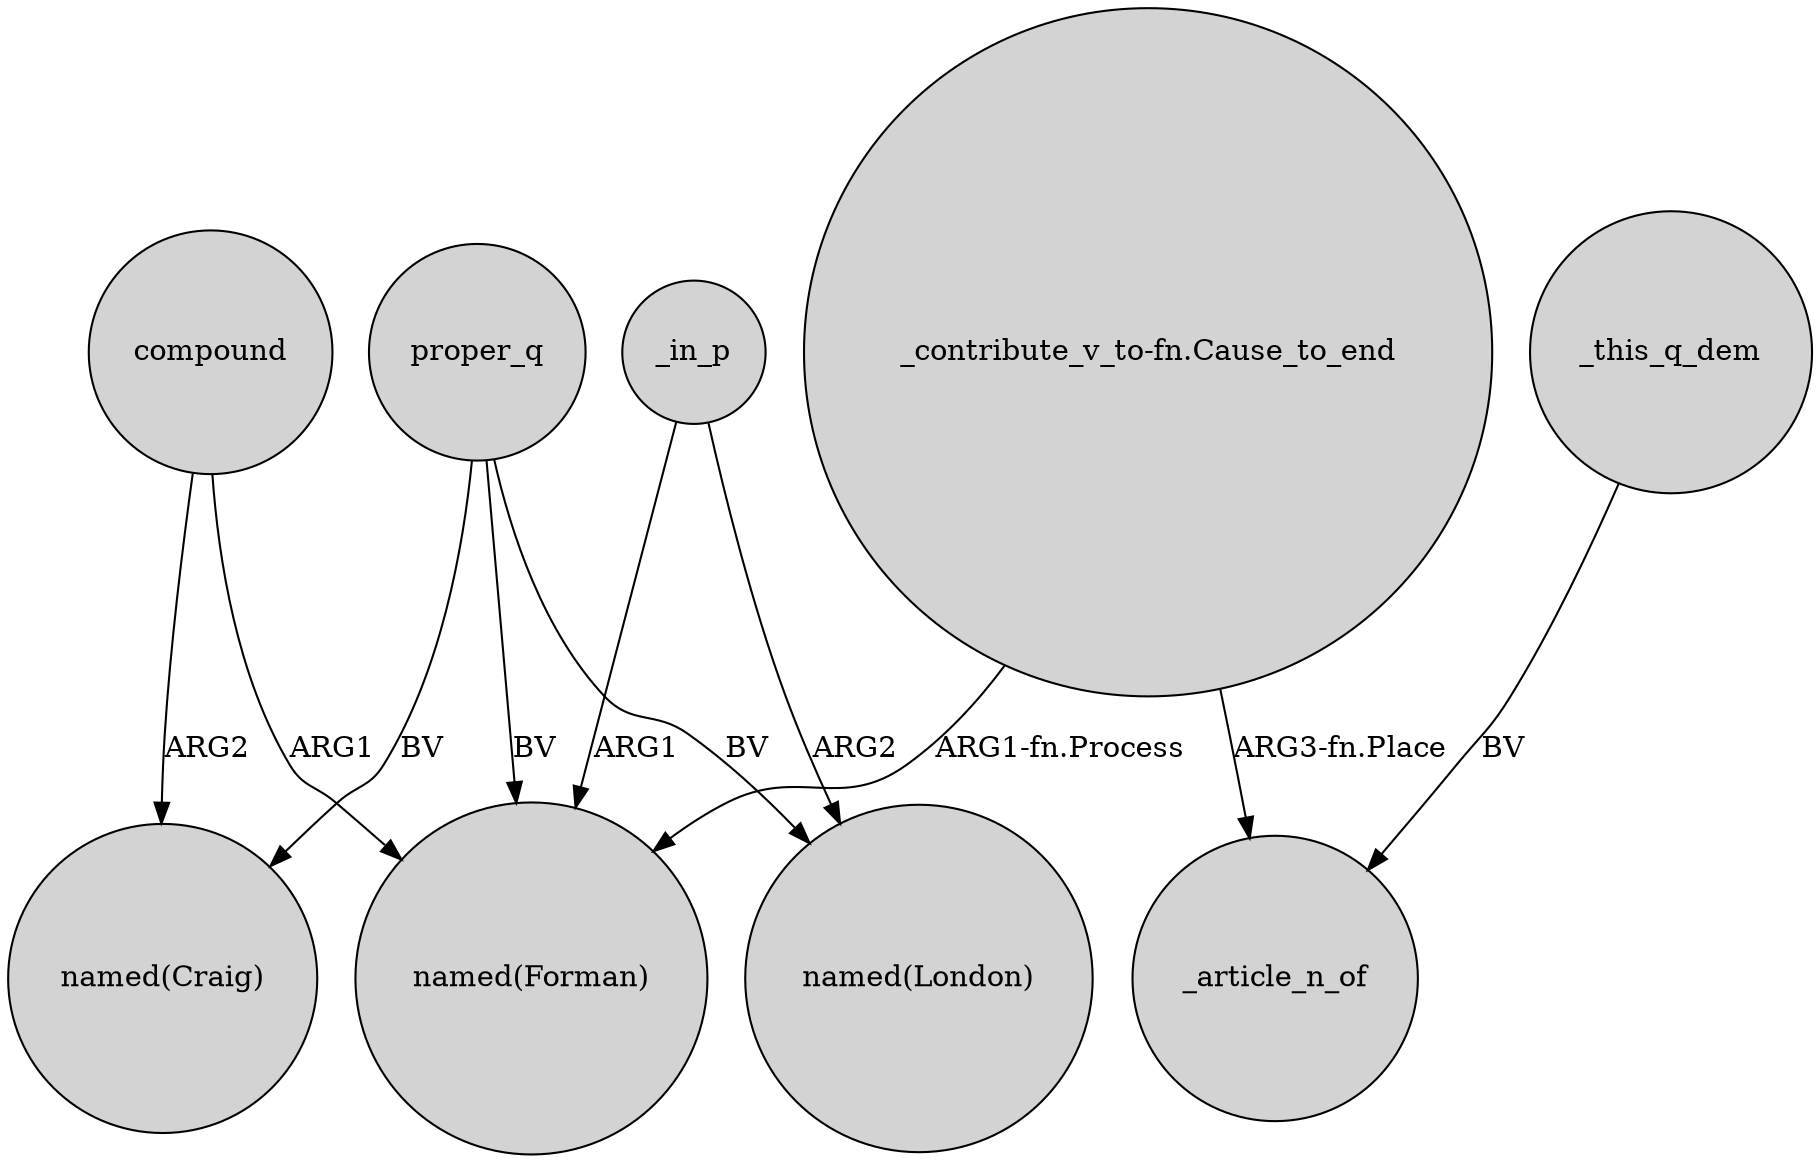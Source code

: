 digraph {
	node [shape=circle style=filled]
	compound -> "named(Craig)" [label=ARG2]
	compound -> "named(Forman)" [label=ARG1]
	proper_q -> "named(London)" [label=BV]
	"_contribute_v_to-fn.Cause_to_end" -> _article_n_of [label="ARG3-fn.Place"]
	_in_p -> "named(Forman)" [label=ARG1]
	proper_q -> "named(Craig)" [label=BV]
	_in_p -> "named(London)" [label=ARG2]
	"_contribute_v_to-fn.Cause_to_end" -> "named(Forman)" [label="ARG1-fn.Process"]
	_this_q_dem -> _article_n_of [label=BV]
	proper_q -> "named(Forman)" [label=BV]
}
